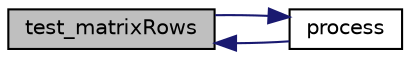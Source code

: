 digraph "test_matrixRows"
{
  edge [fontname="Helvetica",fontsize="10",labelfontname="Helvetica",labelfontsize="10"];
  node [fontname="Helvetica",fontsize="10",shape=record];
  rankdir="LR";
  Node50 [label="test_matrixRows",height=0.2,width=0.4,color="black", fillcolor="grey75", style="filled", fontcolor="black"];
  Node50 -> Node51 [dir="back",color="midnightblue",fontsize="10",style="solid",fontname="Helvetica"];
  Node51 [label="process",height=0.2,width=0.4,color="black", fillcolor="white", style="filled",URL="$test__matrixRows_8c.html#a519d0fc37b5cdd883e6ad51ee56f902d"];
  Node51 -> Node50 [dir="back",color="midnightblue",fontsize="10",style="solid",fontname="Helvetica"];
}

